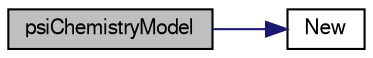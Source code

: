 digraph "psiChemistryModel"
{
  bgcolor="transparent";
  edge [fontname="FreeSans",fontsize="10",labelfontname="FreeSans",labelfontsize="10"];
  node [fontname="FreeSans",fontsize="10",shape=record];
  rankdir="LR";
  Node0 [label="psiChemistryModel",height=0.2,width=0.4,color="black", fillcolor="grey75", style="filled", fontcolor="black"];
  Node0 -> Node1 [color="midnightblue",fontsize="10",style="solid",fontname="FreeSans"];
  Node1 [label="New",height=0.2,width=0.4,color="black",URL="$a29798.html#a82c3d0ddd20ef9836667d23b4ea263fa",tooltip="Selector. "];
}
